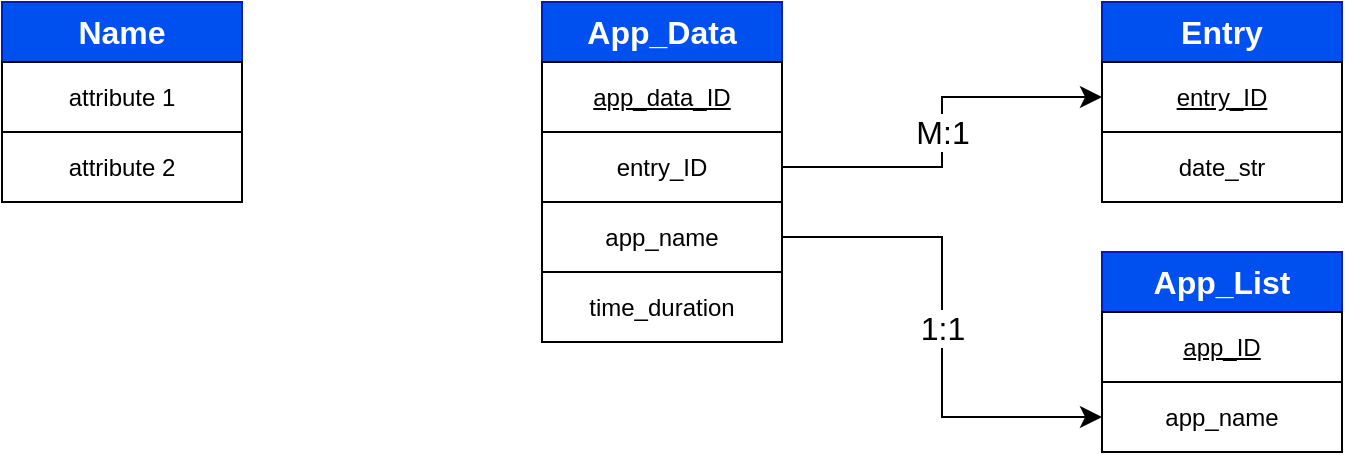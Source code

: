 <mxfile>
    <diagram id="j40Xv0NenyjYmUQ1P-FZ" name="Page-1">
        <mxGraphModel dx="1324" dy="423" grid="1" gridSize="10" guides="1" tooltips="1" connect="1" arrows="1" fold="1" page="1" pageScale="1" pageWidth="850" pageHeight="1100" math="0" shadow="0">
            <root>
                <mxCell id="0"/>
                <mxCell id="1" parent="0"/>
                <mxCell id="55" value="&lt;b&gt;&lt;font style=&quot;font-size: 16px;&quot;&gt;Name&lt;/font&gt;&lt;/b&gt;" style="rounded=0;whiteSpace=wrap;html=1;fillColor=#0050ef;fontColor=#ffffff;strokeColor=#001DBC;gradientColor=none;" vertex="1" parent="1">
                    <mxGeometry x="-130" y="455" width="120" height="30" as="geometry"/>
                </mxCell>
                <mxCell id="59" value="&lt;div&gt;attribute 1&lt;/div&gt;" style="rounded=0;whiteSpace=wrap;html=1;align=center;" vertex="1" parent="1">
                    <mxGeometry x="-130" y="485" width="120" height="35" as="geometry"/>
                </mxCell>
                <mxCell id="60" value="&lt;div&gt;attribute 2&lt;/div&gt;" style="rounded=0;whiteSpace=wrap;html=1;align=center;" vertex="1" parent="1">
                    <mxGeometry x="-130" y="520" width="120" height="35" as="geometry"/>
                </mxCell>
                <mxCell id="62" value="&lt;b&gt;&lt;font style=&quot;font-size: 16px;&quot;&gt;Entry&lt;/font&gt;&lt;/b&gt;" style="rounded=0;whiteSpace=wrap;html=1;fillColor=#0050ef;fontColor=#ffffff;strokeColor=#001DBC;gradientColor=none;" vertex="1" parent="1">
                    <mxGeometry x="420" y="455" width="120" height="30" as="geometry"/>
                </mxCell>
                <mxCell id="63" value="&lt;div&gt;&lt;u&gt;entry_ID&lt;/u&gt;&lt;/div&gt;" style="rounded=0;whiteSpace=wrap;html=1;align=center;" vertex="1" parent="1">
                    <mxGeometry x="420" y="485" width="120" height="35" as="geometry"/>
                </mxCell>
                <mxCell id="64" value="&lt;div&gt;date_str&lt;/div&gt;" style="rounded=0;whiteSpace=wrap;html=1;align=center;" vertex="1" parent="1">
                    <mxGeometry x="420" y="520" width="120" height="35" as="geometry"/>
                </mxCell>
                <mxCell id="65" value="&lt;b&gt;&lt;font style=&quot;font-size: 16px;&quot;&gt;App_Data&lt;/font&gt;&lt;/b&gt;" style="rounded=0;whiteSpace=wrap;html=1;fillColor=#0050ef;fontColor=#ffffff;strokeColor=#001DBC;gradientColor=none;" vertex="1" parent="1">
                    <mxGeometry x="140" y="455" width="120" height="30" as="geometry"/>
                </mxCell>
                <mxCell id="66" value="entry_ID" style="rounded=0;whiteSpace=wrap;html=1;align=center;" vertex="1" parent="1">
                    <mxGeometry x="140" y="520" width="120" height="35" as="geometry"/>
                </mxCell>
                <mxCell id="67" value="&lt;div&gt;app_name&lt;/div&gt;" style="rounded=0;whiteSpace=wrap;html=1;align=center;" vertex="1" parent="1">
                    <mxGeometry x="140" y="555" width="120" height="35" as="geometry"/>
                </mxCell>
                <mxCell id="68" value="&lt;div&gt;time_duration&lt;/div&gt;" style="rounded=0;whiteSpace=wrap;html=1;align=center;" vertex="1" parent="1">
                    <mxGeometry x="140" y="590" width="120" height="35" as="geometry"/>
                </mxCell>
                <mxCell id="71" value="&lt;div&gt;&lt;u&gt;app_data_ID&lt;/u&gt;&lt;/div&gt;" style="rounded=0;whiteSpace=wrap;html=1;align=center;" vertex="1" parent="1">
                    <mxGeometry x="140" y="485" width="120" height="35" as="geometry"/>
                </mxCell>
                <mxCell id="72" value="M:1" style="edgeStyle=elbowEdgeStyle;elbow=vertical;endArrow=classic;html=1;curved=0;rounded=0;endSize=8;startSize=8;fontSize=16;exitX=1;exitY=0.5;exitDx=0;exitDy=0;entryX=0;entryY=0.5;entryDx=0;entryDy=0;" edge="1" parent="1" source="66" target="63">
                    <mxGeometry width="50" height="50" relative="1" as="geometry">
                        <mxPoint x="460" y="555" as="sourcePoint"/>
                        <mxPoint x="430" y="500" as="targetPoint"/>
                    </mxGeometry>
                </mxCell>
                <mxCell id="73" value="&lt;span style=&quot;font-size: 16px;&quot;&gt;&lt;b&gt;App_List&lt;/b&gt;&lt;/span&gt;" style="rounded=0;whiteSpace=wrap;html=1;fillColor=#0050ef;fontColor=#ffffff;strokeColor=#001DBC;gradientColor=none;" vertex="1" parent="1">
                    <mxGeometry x="420" y="580" width="120" height="30" as="geometry"/>
                </mxCell>
                <mxCell id="74" value="&lt;div&gt;&lt;u&gt;app_ID&lt;/u&gt;&lt;/div&gt;" style="rounded=0;whiteSpace=wrap;html=1;align=center;" vertex="1" parent="1">
                    <mxGeometry x="420" y="610" width="120" height="35" as="geometry"/>
                </mxCell>
                <mxCell id="75" value="&lt;div&gt;app_name&lt;/div&gt;" style="rounded=0;whiteSpace=wrap;html=1;align=center;" vertex="1" parent="1">
                    <mxGeometry x="420" y="645" width="120" height="35" as="geometry"/>
                </mxCell>
                <mxCell id="77" value="1:1" style="edgeStyle=elbowEdgeStyle;elbow=horizontal;endArrow=classic;html=1;curved=0;rounded=0;endSize=8;startSize=8;fontSize=16;entryX=0;entryY=0.5;entryDx=0;entryDy=0;exitX=1;exitY=0.5;exitDx=0;exitDy=0;" edge="1" parent="1" source="67" target="75">
                    <mxGeometry width="50" height="50" relative="1" as="geometry">
                        <mxPoint x="300" y="560" as="sourcePoint"/>
                        <mxPoint x="410" y="550" as="targetPoint"/>
                    </mxGeometry>
                </mxCell>
            </root>
        </mxGraphModel>
    </diagram>
</mxfile>